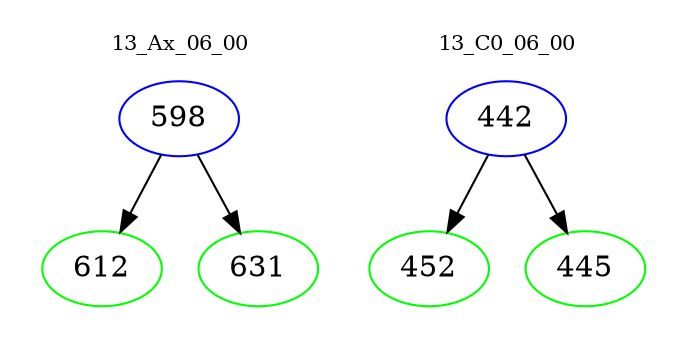 digraph{
subgraph cluster_0 {
color = white
label = "13_Ax_06_00";
fontsize=10;
T0_598 [label="598", color="blue"]
T0_598 -> T0_612 [color="black"]
T0_612 [label="612", color="green"]
T0_598 -> T0_631 [color="black"]
T0_631 [label="631", color="green"]
}
subgraph cluster_1 {
color = white
label = "13_C0_06_00";
fontsize=10;
T1_442 [label="442", color="blue"]
T1_442 -> T1_452 [color="black"]
T1_452 [label="452", color="green"]
T1_442 -> T1_445 [color="black"]
T1_445 [label="445", color="green"]
}
}
